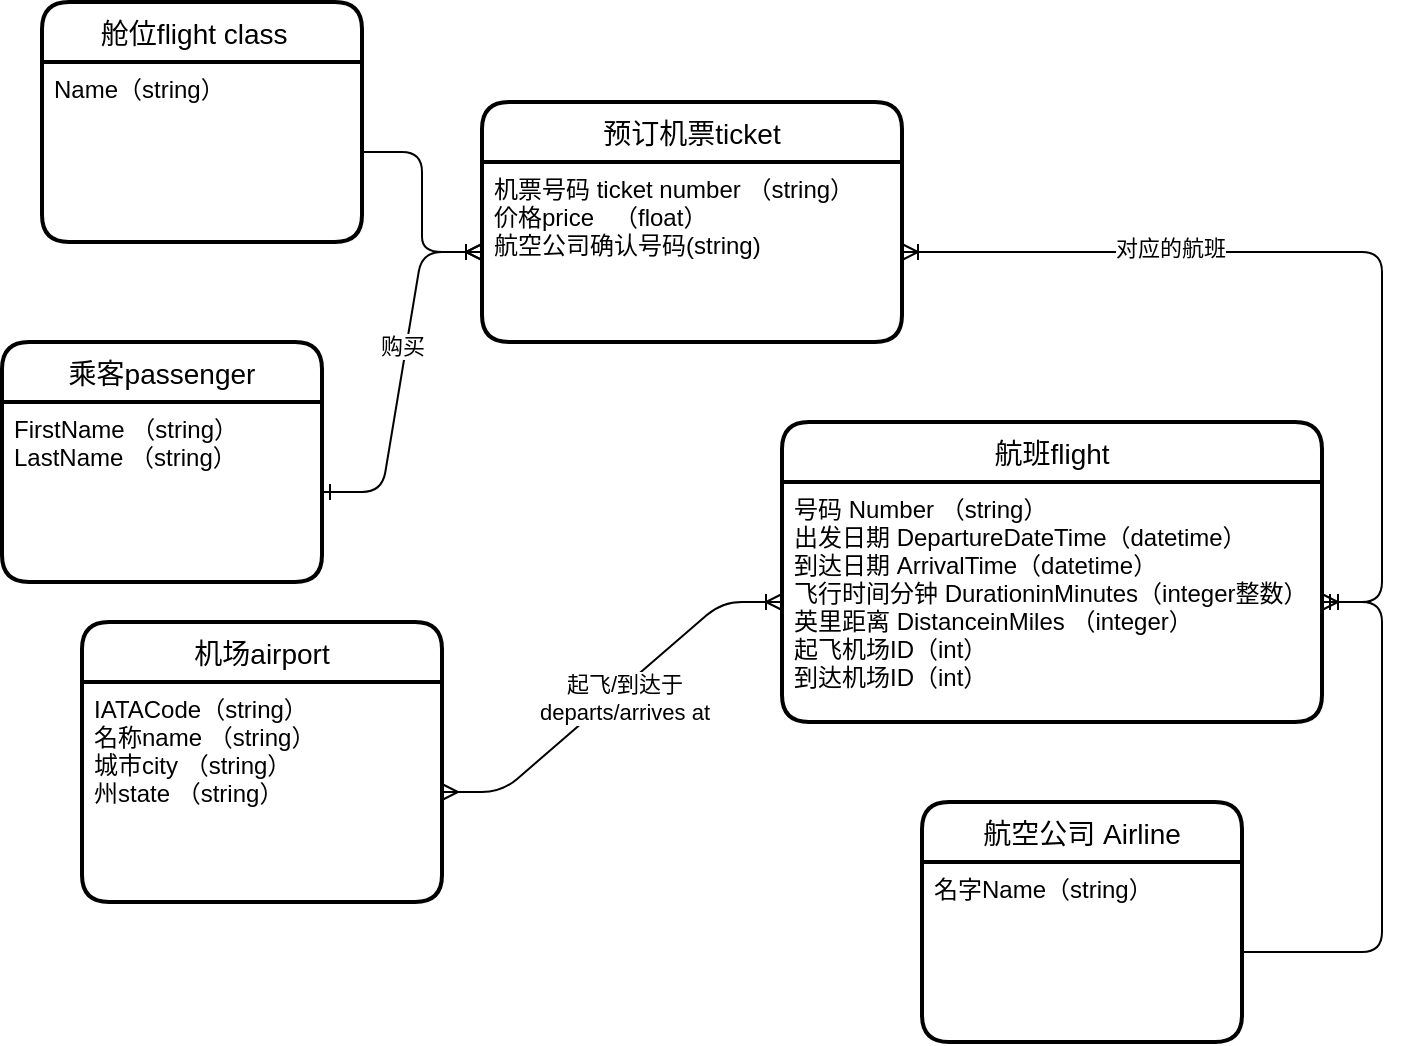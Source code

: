 <mxfile version="17.4.5" type="github">
  <diagram id="7ECV-DdMAltr5Zz9xdRy" name="第 1 页">
    <mxGraphModel dx="728" dy="1637" grid="1" gridSize="10" guides="1" tooltips="1" connect="1" arrows="1" fold="1" page="1" pageScale="1" pageWidth="827" pageHeight="1169" math="0" shadow="0">
      <root>
        <mxCell id="0" />
        <mxCell id="1" parent="0" />
        <mxCell id="ySgIPh1-fb9vkYEjXV9L-1" value="乘客passenger" style="swimlane;childLayout=stackLayout;horizontal=1;startSize=30;horizontalStack=0;rounded=1;fontSize=14;fontStyle=0;strokeWidth=2;resizeParent=0;resizeLast=1;shadow=0;dashed=0;align=center;" vertex="1" parent="1">
          <mxGeometry x="60" y="160" width="160" height="120" as="geometry" />
        </mxCell>
        <mxCell id="ySgIPh1-fb9vkYEjXV9L-2" value="FirstName （string）&#xa;LastName （string）" style="align=left;strokeColor=none;fillColor=none;spacingLeft=4;fontSize=12;verticalAlign=top;resizable=0;rotatable=0;part=1;rounded=1;" vertex="1" parent="ySgIPh1-fb9vkYEjXV9L-1">
          <mxGeometry y="30" width="160" height="90" as="geometry" />
        </mxCell>
        <mxCell id="ySgIPh1-fb9vkYEjXV9L-4" value="航班flight" style="swimlane;childLayout=stackLayout;horizontal=1;startSize=30;horizontalStack=0;rounded=1;fontSize=14;fontStyle=0;strokeWidth=2;resizeParent=0;resizeLast=1;shadow=0;dashed=0;align=center;" vertex="1" parent="1">
          <mxGeometry x="450" y="200" width="270" height="150" as="geometry" />
        </mxCell>
        <mxCell id="ySgIPh1-fb9vkYEjXV9L-5" value="号码 Number （string）&#xa;出发日期 DepartureDateTime（datetime）&#xa;到达日期 ArrivalTime（datetime）&#xa;飞行时间分钟 DurationinMinutes（integer整数）&#xa;英里距离 DistanceinMiles （integer）&#xa;起飞机场ID（int）&#xa;到达机场ID（int）" style="align=left;strokeColor=none;fillColor=none;spacingLeft=4;fontSize=12;verticalAlign=top;resizable=0;rotatable=0;part=1;rounded=1;" vertex="1" parent="ySgIPh1-fb9vkYEjXV9L-4">
          <mxGeometry y="30" width="270" height="120" as="geometry" />
        </mxCell>
        <mxCell id="ySgIPh1-fb9vkYEjXV9L-8" value="机场airport" style="swimlane;childLayout=stackLayout;horizontal=1;startSize=30;horizontalStack=0;rounded=1;fontSize=14;fontStyle=0;strokeWidth=2;resizeParent=0;resizeLast=1;shadow=0;dashed=0;align=center;" vertex="1" parent="1">
          <mxGeometry x="100" y="300" width="180" height="140" as="geometry" />
        </mxCell>
        <mxCell id="ySgIPh1-fb9vkYEjXV9L-9" value="IATACode（string）&#xa;名称name （string）&#xa;城市city （string）&#xa;州state （string）&#xa;&#xa;" style="align=left;strokeColor=none;fillColor=none;spacingLeft=4;fontSize=12;verticalAlign=top;resizable=0;rotatable=0;part=1;rounded=1;" vertex="1" parent="ySgIPh1-fb9vkYEjXV9L-8">
          <mxGeometry y="30" width="180" height="110" as="geometry" />
        </mxCell>
        <mxCell id="ySgIPh1-fb9vkYEjXV9L-10" value="" style="edgeStyle=entityRelationEdgeStyle;fontSize=12;html=1;endArrow=ERoneToMany;startArrow=ERmany;rounded=1;endFill=0;" edge="1" parent="1" source="ySgIPh1-fb9vkYEjXV9L-9" target="ySgIPh1-fb9vkYEjXV9L-5">
          <mxGeometry width="100" height="100" relative="1" as="geometry">
            <mxPoint x="440" y="420" as="sourcePoint" />
            <mxPoint x="540" y="320" as="targetPoint" />
          </mxGeometry>
        </mxCell>
        <mxCell id="ySgIPh1-fb9vkYEjXV9L-11" value="起飞/到达于&lt;br&gt;departs/arrives at" style="edgeLabel;html=1;align=center;verticalAlign=middle;resizable=0;points=[];rounded=1;" vertex="1" connectable="0" parent="ySgIPh1-fb9vkYEjXV9L-10">
          <mxGeometry x="0.524" y="-2" relative="1" as="geometry">
            <mxPoint x="-36" y="34" as="offset" />
          </mxGeometry>
        </mxCell>
        <mxCell id="ySgIPh1-fb9vkYEjXV9L-12" value="预订机票ticket" style="swimlane;childLayout=stackLayout;horizontal=1;startSize=30;horizontalStack=0;rounded=1;fontSize=14;fontStyle=0;strokeWidth=2;resizeParent=0;resizeLast=1;shadow=0;dashed=0;align=center;" vertex="1" parent="1">
          <mxGeometry x="300" y="40" width="210" height="120" as="geometry" />
        </mxCell>
        <mxCell id="ySgIPh1-fb9vkYEjXV9L-13" value="机票号码 ticket number （string）&#xa;价格price   （float）&#xa;航空公司确认号码(string)&#xa;" style="align=left;strokeColor=none;fillColor=none;spacingLeft=4;fontSize=12;verticalAlign=top;resizable=0;rotatable=0;part=1;rounded=1;" vertex="1" parent="ySgIPh1-fb9vkYEjXV9L-12">
          <mxGeometry y="30" width="210" height="90" as="geometry" />
        </mxCell>
        <mxCell id="ySgIPh1-fb9vkYEjXV9L-16" value="" style="edgeStyle=entityRelationEdgeStyle;fontSize=12;html=1;endArrow=ERmany;startArrow=ERone;rounded=1;startFill=0;" edge="1" parent="1" source="ySgIPh1-fb9vkYEjXV9L-2" target="ySgIPh1-fb9vkYEjXV9L-13">
          <mxGeometry width="100" height="100" relative="1" as="geometry">
            <mxPoint x="260" y="270" as="sourcePoint" />
            <mxPoint x="360" y="170" as="targetPoint" />
          </mxGeometry>
        </mxCell>
        <mxCell id="ySgIPh1-fb9vkYEjXV9L-20" value="购买" style="edgeLabel;html=1;align=center;verticalAlign=middle;resizable=0;points=[];rounded=1;" vertex="1" connectable="0" parent="ySgIPh1-fb9vkYEjXV9L-16">
          <mxGeometry x="0.141" y="2" relative="1" as="geometry">
            <mxPoint as="offset" />
          </mxGeometry>
        </mxCell>
        <mxCell id="ySgIPh1-fb9vkYEjXV9L-18" value="" style="edgeStyle=entityRelationEdgeStyle;fontSize=12;html=1;endArrow=ERoneToMany;startArrow=ERone;rounded=1;endFill=0;startFill=0;" edge="1" parent="1" source="ySgIPh1-fb9vkYEjXV9L-5" target="ySgIPh1-fb9vkYEjXV9L-13">
          <mxGeometry width="100" height="100" relative="1" as="geometry">
            <mxPoint x="290" y="320" as="sourcePoint" />
            <mxPoint x="390" y="220" as="targetPoint" />
          </mxGeometry>
        </mxCell>
        <mxCell id="ySgIPh1-fb9vkYEjXV9L-21" value="对应的航班" style="edgeLabel;html=1;align=center;verticalAlign=middle;resizable=0;points=[];rounded=1;" vertex="1" connectable="0" parent="ySgIPh1-fb9vkYEjXV9L-18">
          <mxGeometry x="0.4" y="-2" relative="1" as="geometry">
            <mxPoint as="offset" />
          </mxGeometry>
        </mxCell>
        <mxCell id="ySgIPh1-fb9vkYEjXV9L-22" value="航空公司 Airline" style="swimlane;childLayout=stackLayout;horizontal=1;startSize=30;horizontalStack=0;rounded=1;fontSize=14;fontStyle=0;strokeWidth=2;resizeParent=0;resizeLast=1;shadow=0;dashed=0;align=center;" vertex="1" parent="1">
          <mxGeometry x="520" y="390" width="160" height="120" as="geometry" />
        </mxCell>
        <mxCell id="ySgIPh1-fb9vkYEjXV9L-23" value="名字Name（string）" style="align=left;strokeColor=none;fillColor=none;spacingLeft=4;fontSize=12;verticalAlign=top;resizable=0;rotatable=0;part=1;rounded=1;" vertex="1" parent="ySgIPh1-fb9vkYEjXV9L-22">
          <mxGeometry y="30" width="160" height="90" as="geometry" />
        </mxCell>
        <mxCell id="ySgIPh1-fb9vkYEjXV9L-24" value="" style="edgeStyle=entityRelationEdgeStyle;fontSize=12;html=1;endArrow=ERoneToMany;rounded=1;" edge="1" parent="1" source="ySgIPh1-fb9vkYEjXV9L-23" target="ySgIPh1-fb9vkYEjXV9L-5">
          <mxGeometry width="100" height="100" relative="1" as="geometry">
            <mxPoint x="380" y="420" as="sourcePoint" />
            <mxPoint x="480" y="320" as="targetPoint" />
          </mxGeometry>
        </mxCell>
        <mxCell id="ySgIPh1-fb9vkYEjXV9L-25" value="舱位flight class  " style="swimlane;childLayout=stackLayout;horizontal=1;startSize=30;horizontalStack=0;rounded=1;fontSize=14;fontStyle=0;strokeWidth=2;resizeParent=0;resizeLast=1;shadow=0;dashed=0;align=center;" vertex="1" parent="1">
          <mxGeometry x="80" y="-10" width="160" height="120" as="geometry" />
        </mxCell>
        <mxCell id="ySgIPh1-fb9vkYEjXV9L-26" value="Name（string）" style="align=left;strokeColor=none;fillColor=none;spacingLeft=4;fontSize=12;verticalAlign=top;resizable=0;rotatable=0;part=1;rounded=1;" vertex="1" parent="ySgIPh1-fb9vkYEjXV9L-25">
          <mxGeometry y="30" width="160" height="90" as="geometry" />
        </mxCell>
        <mxCell id="ySgIPh1-fb9vkYEjXV9L-28" value="" style="edgeStyle=entityRelationEdgeStyle;fontSize=12;html=1;endArrow=ERoneToMany;rounded=1;" edge="1" parent="1" source="ySgIPh1-fb9vkYEjXV9L-26" target="ySgIPh1-fb9vkYEjXV9L-13">
          <mxGeometry width="100" height="100" relative="1" as="geometry">
            <mxPoint x="270" y="90" as="sourcePoint" />
            <mxPoint x="370" y="-10" as="targetPoint" />
          </mxGeometry>
        </mxCell>
      </root>
    </mxGraphModel>
  </diagram>
</mxfile>
